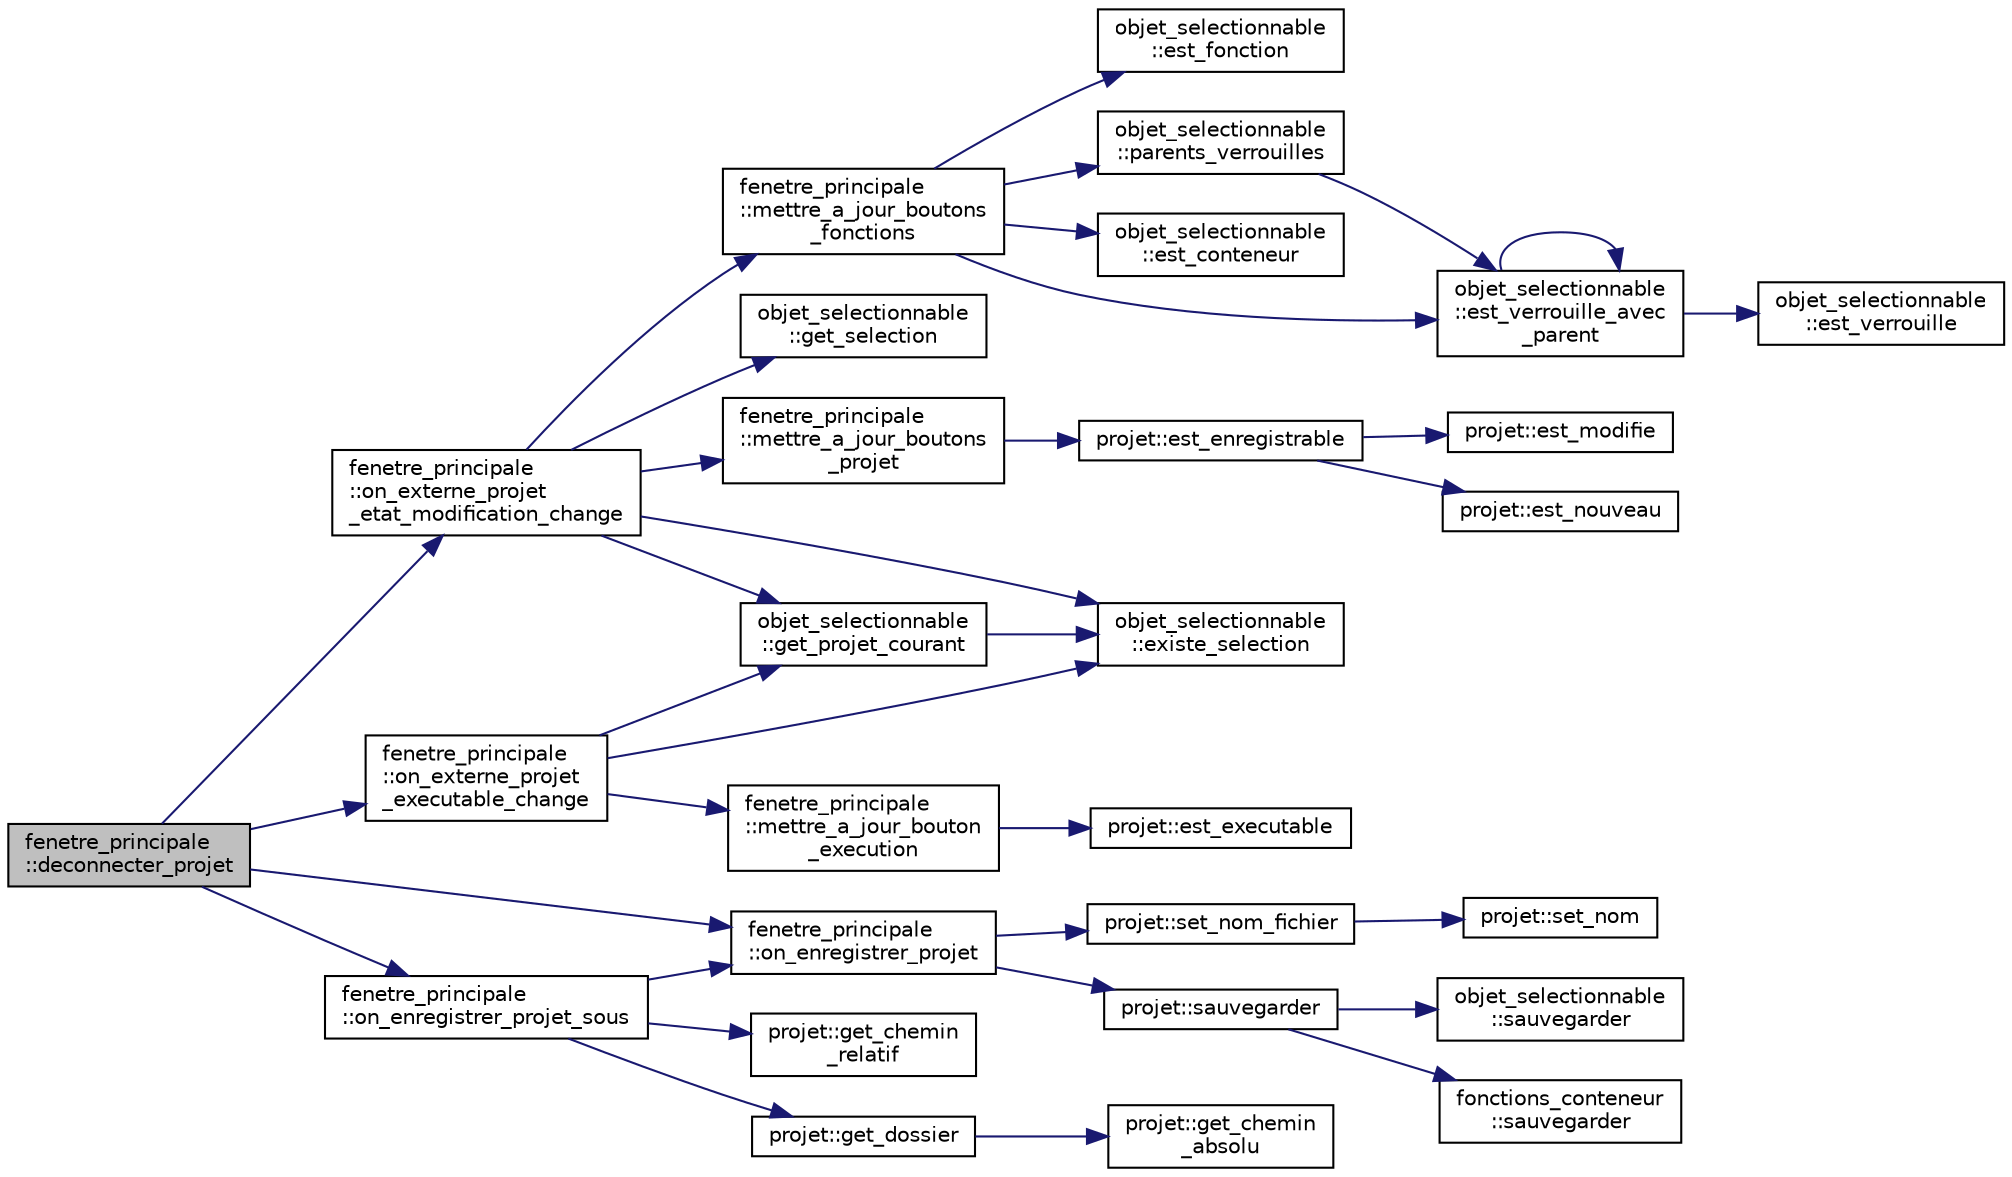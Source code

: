 digraph "fenetre_principale::deconnecter_projet"
{
  edge [fontname="Helvetica",fontsize="10",labelfontname="Helvetica",labelfontsize="10"];
  node [fontname="Helvetica",fontsize="10",shape=record];
  rankdir="LR";
  Node750 [label="fenetre_principale\l::deconnecter_projet",height=0.2,width=0.4,color="black", fillcolor="grey75", style="filled", fontcolor="black"];
  Node750 -> Node751 [color="midnightblue",fontsize="10",style="solid",fontname="Helvetica"];
  Node751 [label="fenetre_principale\l::on_externe_projet\l_etat_modification_change",height=0.2,width=0.4,color="black", fillcolor="white", style="filled",URL="$classfenetre__principale.html#aa3031f71451237710b8e71ffc9df4f23",tooltip="Fonction appelée lorsque l&#39;état de modification d&#39;un projet change. "];
  Node751 -> Node752 [color="midnightblue",fontsize="10",style="solid",fontname="Helvetica"];
  Node752 [label="objet_selectionnable\l::existe_selection",height=0.2,width=0.4,color="black", fillcolor="white", style="filled",URL="$classobjet__selectionnable.html#ad3c9ec08e1036a463b6b82176d52364d",tooltip="Indique s&#39;il existe un objet sélectionné. "];
  Node751 -> Node753 [color="midnightblue",fontsize="10",style="solid",fontname="Helvetica"];
  Node753 [label="objet_selectionnable\l::get_projet_courant",height=0.2,width=0.4,color="black", fillcolor="white", style="filled",URL="$classobjet__selectionnable.html#afdc2163828d829f786887b60e11e4717",tooltip="Retourne le projet de la sélection courante. "];
  Node753 -> Node752 [color="midnightblue",fontsize="10",style="solid",fontname="Helvetica"];
  Node751 -> Node754 [color="midnightblue",fontsize="10",style="solid",fontname="Helvetica"];
  Node754 [label="fenetre_principale\l::mettre_a_jour_boutons\l_projet",height=0.2,width=0.4,color="black", fillcolor="white", style="filled",URL="$classfenetre__principale.html#a254e577618618631bd05597f6630fcc4",tooltip="Met à jour les boutons de la fenêtre selon un projet donné. "];
  Node754 -> Node755 [color="midnightblue",fontsize="10",style="solid",fontname="Helvetica"];
  Node755 [label="projet::est_enregistrable",height=0.2,width=0.4,color="black", fillcolor="white", style="filled",URL="$classprojet.html#af3ec26f8d89ead3d91a5f6098b83e242",tooltip="Indique si le projet est enregistrable. "];
  Node755 -> Node756 [color="midnightblue",fontsize="10",style="solid",fontname="Helvetica"];
  Node756 [label="projet::est_nouveau",height=0.2,width=0.4,color="black", fillcolor="white", style="filled",URL="$classprojet.html#a5ec26ee61a91af62a268bb85263d6a30",tooltip="Indique si le projet est nouveau. "];
  Node755 -> Node757 [color="midnightblue",fontsize="10",style="solid",fontname="Helvetica"];
  Node757 [label="projet::est_modifie",height=0.2,width=0.4,color="black", fillcolor="white", style="filled",URL="$classprojet.html#a3ce849f59d754f05de9cf9b4ec06c46f",tooltip="Indique si le projet a été modifié depuis la dernière sauvegarde. "];
  Node751 -> Node758 [color="midnightblue",fontsize="10",style="solid",fontname="Helvetica"];
  Node758 [label="fenetre_principale\l::mettre_a_jour_boutons\l_fonctions",height=0.2,width=0.4,color="black", fillcolor="white", style="filled",URL="$classfenetre__principale.html#a0e4687512b180aef1eb6f75359b13cee",tooltip="Met à jour les boutons d&#39;ajout de fonctions selon un objet donné. "];
  Node758 -> Node759 [color="midnightblue",fontsize="10",style="solid",fontname="Helvetica"];
  Node759 [label="objet_selectionnable\l::est_conteneur",height=0.2,width=0.4,color="black", fillcolor="white", style="filled",URL="$classobjet__selectionnable.html#a2c6b5b342b5f3a9f48893f793f935e0f",tooltip="Indique si l&#39;objet est un conteneur. "];
  Node758 -> Node760 [color="midnightblue",fontsize="10",style="solid",fontname="Helvetica"];
  Node760 [label="objet_selectionnable\l::est_verrouille_avec\l_parent",height=0.2,width=0.4,color="black", fillcolor="white", style="filled",URL="$classobjet__selectionnable.html#a001c4584a6430689f478544ec560fb7e",tooltip="Indique si l&#39;objet est verrouillé en considérant également ses parents. "];
  Node760 -> Node761 [color="midnightblue",fontsize="10",style="solid",fontname="Helvetica"];
  Node761 [label="objet_selectionnable\l::est_verrouille",height=0.2,width=0.4,color="black", fillcolor="white", style="filled",URL="$classobjet__selectionnable.html#ae9c29950b9e5b582338ac659ecc3e3d6",tooltip="Indique si l&#39;objet est vérrouillé, i.e. non éditable. "];
  Node760 -> Node760 [color="midnightblue",fontsize="10",style="solid",fontname="Helvetica"];
  Node758 -> Node762 [color="midnightblue",fontsize="10",style="solid",fontname="Helvetica"];
  Node762 [label="objet_selectionnable\l::est_fonction",height=0.2,width=0.4,color="black", fillcolor="white", style="filled",URL="$classobjet__selectionnable.html#a8a235fc5211fbec0347ebe2342e99fa5",tooltip="Indique si l&#39;objet est une fonction. "];
  Node758 -> Node763 [color="midnightblue",fontsize="10",style="solid",fontname="Helvetica"];
  Node763 [label="objet_selectionnable\l::parents_verrouilles",height=0.2,width=0.4,color="black", fillcolor="white", style="filled",URL="$classobjet__selectionnable.html#ad9357af8b3471529814165378c6ce13d",tooltip="Indique si le paret de l&#39;objet est verrouillé. "];
  Node763 -> Node760 [color="midnightblue",fontsize="10",style="solid",fontname="Helvetica"];
  Node751 -> Node764 [color="midnightblue",fontsize="10",style="solid",fontname="Helvetica"];
  Node764 [label="objet_selectionnable\l::get_selection",height=0.2,width=0.4,color="black", fillcolor="white", style="filled",URL="$classobjet__selectionnable.html#ae6be76843c7b502410ec8d2c1fff88a3",tooltip="Retourne l&#39;objet sélectionné. "];
  Node750 -> Node765 [color="midnightblue",fontsize="10",style="solid",fontname="Helvetica"];
  Node765 [label="fenetre_principale\l::on_externe_projet\l_executable_change",height=0.2,width=0.4,color="black", fillcolor="white", style="filled",URL="$classfenetre__principale.html#aac51e3e43a291658385b410ad158f24d",tooltip="Fonction appelée lorsque l&#39;état d&#39;exécutabitlité d&#39;un projet change. "];
  Node765 -> Node752 [color="midnightblue",fontsize="10",style="solid",fontname="Helvetica"];
  Node765 -> Node753 [color="midnightblue",fontsize="10",style="solid",fontname="Helvetica"];
  Node765 -> Node766 [color="midnightblue",fontsize="10",style="solid",fontname="Helvetica"];
  Node766 [label="fenetre_principale\l::mettre_a_jour_bouton\l_execution",height=0.2,width=0.4,color="black", fillcolor="white", style="filled",URL="$classfenetre__principale.html#a91384185c4d7425bb5c1d12072cabeae",tooltip="Met à jour les boutons d&#39;exécution selon un projet donné. "];
  Node766 -> Node767 [color="midnightblue",fontsize="10",style="solid",fontname="Helvetica"];
  Node767 [label="projet::est_executable",height=0.2,width=0.4,color="black", fillcolor="white", style="filled",URL="$classprojet.html#a081efee84cbb41edcdf706e19789565b",tooltip="Indique si le projet est exécutable. "];
  Node750 -> Node768 [color="midnightblue",fontsize="10",style="solid",fontname="Helvetica"];
  Node768 [label="fenetre_principale\l::on_enregistrer_projet",height=0.2,width=0.4,color="black", fillcolor="white", style="filled",URL="$classfenetre__principale.html#a31a75b71153c61bb51cc1226eed99cfa",tooltip="Enregistre un projet donné avec un nom de fichier spécifié. "];
  Node768 -> Node769 [color="midnightblue",fontsize="10",style="solid",fontname="Helvetica"];
  Node769 [label="projet::set_nom_fichier",height=0.2,width=0.4,color="black", fillcolor="white", style="filled",URL="$classprojet.html#ad8800652d03f73eaad197af702d3d133",tooltip="Initialise le nom du fchier. "];
  Node769 -> Node770 [color="midnightblue",fontsize="10",style="solid",fontname="Helvetica"];
  Node770 [label="projet::set_nom",height=0.2,width=0.4,color="black", fillcolor="white", style="filled",URL="$classprojet.html#a3020254e65eb57b4c36bf7990021ad2b",tooltip="Initialise le nom du projet. "];
  Node768 -> Node771 [color="midnightblue",fontsize="10",style="solid",fontname="Helvetica"];
  Node771 [label="projet::sauvegarder",height=0.2,width=0.4,color="black", fillcolor="white", style="filled",URL="$classprojet.html#a83aaa7aa7215729f319047a1f74d0a31",tooltip="Sauvegarde le projet dans un flux donné. "];
  Node771 -> Node772 [color="midnightblue",fontsize="10",style="solid",fontname="Helvetica"];
  Node772 [label="objet_selectionnable\l::sauvegarder",height=0.2,width=0.4,color="black", fillcolor="white", style="filled",URL="$classobjet__selectionnable.html#af4f1e02d8ede68cfb073770ed85e4899",tooltip="Sauvegarde l&#39;objet sélectionnable dans un flux donné. "];
  Node771 -> Node773 [color="midnightblue",fontsize="10",style="solid",fontname="Helvetica"];
  Node773 [label="fonctions_conteneur\l::sauvegarder",height=0.2,width=0.4,color="black", fillcolor="white", style="filled",URL="$classfonctions__conteneur.html#a45ec80993babd844410c429794357871",tooltip="Sauvegarde le fonctions_conteneur dans un flux donné. "];
  Node750 -> Node774 [color="midnightblue",fontsize="10",style="solid",fontname="Helvetica"];
  Node774 [label="fenetre_principale\l::on_enregistrer_projet_sous",height=0.2,width=0.4,color="black", fillcolor="white", style="filled",URL="$classfenetre__principale.html#adaef8393373145bd29e7c168b518ede4",tooltip="Enregistre un projet donné sous. "];
  Node774 -> Node775 [color="midnightblue",fontsize="10",style="solid",fontname="Helvetica"];
  Node775 [label="projet::get_chemin\l_relatif",height=0.2,width=0.4,color="black", fillcolor="white", style="filled",URL="$classprojet.html#ace3c0d5119e691d6796d1ab26c244b51",tooltip="Retourne le chemin relatif du fichier du projet. "];
  Node774 -> Node776 [color="midnightblue",fontsize="10",style="solid",fontname="Helvetica"];
  Node776 [label="projet::get_dossier",height=0.2,width=0.4,color="black", fillcolor="white", style="filled",URL="$classprojet.html#a090c95e58831875cf4e81928c1d75b7e",tooltip="Retourne le dossier du projet. "];
  Node776 -> Node777 [color="midnightblue",fontsize="10",style="solid",fontname="Helvetica"];
  Node777 [label="projet::get_chemin\l_absolu",height=0.2,width=0.4,color="black", fillcolor="white", style="filled",URL="$classprojet.html#aefa5df1c78bc74bedfa8c845524d9e3e",tooltip="Retourne le chemin absolu du fichier du projet. "];
  Node774 -> Node768 [color="midnightblue",fontsize="10",style="solid",fontname="Helvetica"];
}
